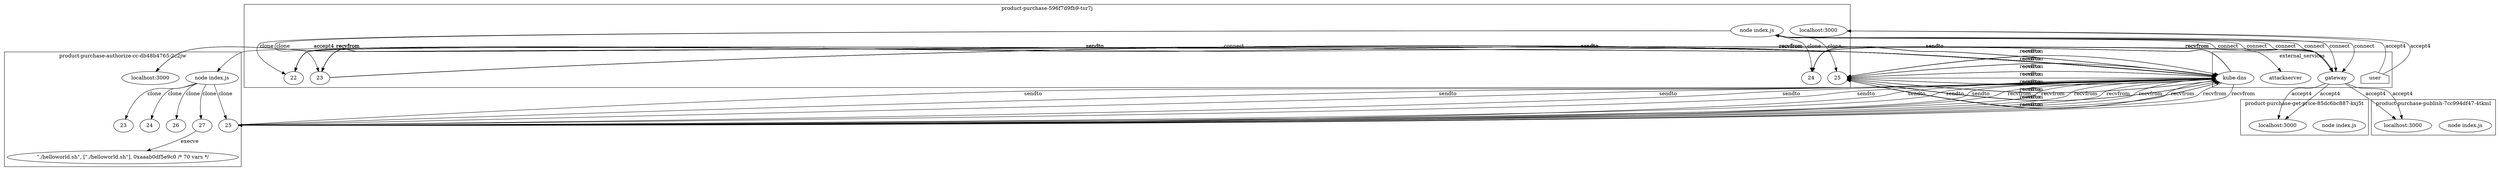 digraph G {
	subgraph "cluster_ product-purchase-get-price-85dc6bc887-kxj5t " {
		label=" product-purchase-get-price-85dc6bc887-kxj5t "
		14501 [label="node index.js"]
		"product-purchase-get-price_localhost_3000" [label="localhost:3000"]
		"product-purchase-get-price_localhost_3000" [label="localhost:3000"]
	}
	subgraph "cluster_ product-purchase-publish-7cc994df47-4tkml " {
		label=" product-purchase-publish-7cc994df47-4tkml "
		15455 [label="node index.js"]
		"product-purchase-publish_localhost_3000" [label="localhost:3000"]
		"product-purchase-publish_localhost_3000" [label="localhost:3000"]
	}
	subgraph "cluster_ product-purchase-authorize-cc-db48b4765-2c2jw " {
		label=" product-purchase-authorize-cc-db48b4765-2c2jw "
		16699 [label="node index.js"]
		"product-purchase-authorize-cc_localhost_3000" [label="localhost:3000"]
		"product-purchase-authorize-cc_localhost_3000" [label="localhost:3000"]
		16699 -> 20354 [label=clone]
		16699 -> 20348 [label=clone]
		16699 -> 20346 [label=clone]
		16699 -> 20360 [label=clone]
		16699 -> 20426 [label=clone]
		20354 [label=23]
		20348 [label=24]
		20346 [label=25]
		20360 [label=26]
		20426 [label=27]
		" product-purchase-authorize-cc-db48b4765-2c2jw _./helloworld.sh" [label="\"./helloworld.sh\", [\"./helloworld.sh\"], 0xaaab0df5e9c0 /* 70 vars */"]
		20426 -> " product-purchase-authorize-cc-db48b4765-2c2jw _./helloworld.sh" [label=execve]
	}
	subgraph "cluster_ product-purchase-596f7d9fb9-tsr7j " {
		label=" product-purchase-596f7d9fb9-tsr7j "
		18078 [label="node index.js"]
		"product-purchase_localhost_3000" [label="localhost:3000"]
		"product-purchase_localhost_3000" [label="localhost:3000"]
		18078 -> 20313 [label=clone]
		18078 -> 20310 [label=clone]
		18078 -> 20318 [label=clone]
		18078 -> 20327 [label=clone]
		20313 [label=22]
		20310 [label=23]
		20318 [label=24]
		20327 [label=25]
	}
	subgraph cluster_services {
		label=external_services
		user [shape=house]
		"10.107.89.58_8080" -> "product-purchase-get-price_localhost_3000" [label=accept4]
		"10.107.89.58_8080" -> "product-purchase-get-price_localhost_3000" [label=accept4]
		"10.107.89.58_8080" -> "product-purchase-publish_localhost_3000" [label=accept4]
		"10.107.89.58_8080" -> "product-purchase-publish_localhost_3000" [label=accept4]
		"10.107.89.58_8080" -> "product-purchase-authorize-cc_localhost_3000" [label=accept4]
		"10.107.89.58_8080" -> "product-purchase-authorize-cc_localhost_3000" [label=accept4]
		"10.97.91.157_8889" [label=attackserver]
		16699 -> "10.97.91.157_8889" [label=connect dir=both]
		"10.96.0.10_53" [label="kube-dns"]
		20346 -> "10.96.0.10_53" [label=sendto]
		"10.96.0.10_53" [label="kube-dns"]
		20346 -> "10.96.0.10_53" [label=sendto]
		"10.96.0.10_53" [label="kube-dns"]
		"10.96.0.10_53" -> 20346 [label=recvfrom]
		"10.96.0.10_53" [label="kube-dns"]
		"10.96.0.10_53" -> 20346 [label=recvfrom]
		"10.96.0.10_53" [label="kube-dns"]
		20346 -> "10.96.0.10_53" [label=sendto]
		"10.96.0.10_53" [label="kube-dns"]
		20346 -> "10.96.0.10_53" [label=sendto]
		"10.96.0.10_53" [label="kube-dns"]
		"10.96.0.10_53" -> 20346 [label=recvfrom]
		"10.96.0.10_53" [label="kube-dns"]
		"10.96.0.10_53" -> 20346 [label=recvfrom]
		"10.96.0.10_53" [label="kube-dns"]
		20346 -> "10.96.0.10_53" [label=sendto]
		"10.96.0.10_53" [label="kube-dns"]
		20346 -> "10.96.0.10_53" [label=sendto]
		"10.96.0.10_53" [label="kube-dns"]
		"10.96.0.10_53" -> 20346 [label=recvfrom]
		"10.96.0.10_53" [label="kube-dns"]
		"10.96.0.10_53" -> 20346 [label=recvfrom]
		"10.96.0.10_53" [label="kube-dns"]
		20346 -> "10.96.0.10_53" [label=sendto]
		"10.96.0.10_53" [label="kube-dns"]
		20346 -> "10.96.0.10_53" [label=sendto]
		"10.96.0.10_53" [label="kube-dns"]
		"10.96.0.10_53" -> 20346 [label=recvfrom]
		"10.96.0.10_53" [label="kube-dns"]
		"10.96.0.10_53" -> 20346 [label=recvfrom]
		user -> "product-purchase_localhost_3000" [label=accept4]
		user -> "product-purchase_localhost_3000" [label=accept4]
		"10.107.89.58_8080" [label=gateway]
		18078 -> "10.107.89.58_8080" [label=connect dir=both]
		"10.107.89.58_8080" [label=gateway]
		18078 -> "10.107.89.58_8080" [label=connect dir=both]
		"10.107.89.58_8080" [label=gateway]
		18078 -> "10.107.89.58_8080" [label=connect dir=both]
		"10.107.89.58_8080" [label=gateway]
		18078 -> "10.107.89.58_8080" [label=connect dir=both]
		"10.107.89.58_8080" [label=gateway]
		18078 -> "10.107.89.58_8080" [label=connect dir=both]
		"10.107.89.58_8080" [label=gateway]
		18078 -> "10.107.89.58_8080" [label=connect dir=both]
		"10.96.0.10_53" [label="kube-dns"]
		20313 -> "10.96.0.10_53" [label=sendto]
		"10.96.0.10_53" [label="kube-dns"]
		20313 -> "10.96.0.10_53" [label=sendto]
		"10.96.0.10_53" [label="kube-dns"]
		"10.96.0.10_53" -> 20313 [label=recvfrom]
		"10.96.0.10_53" [label="kube-dns"]
		"10.96.0.10_53" -> 20313 [label=recvfrom]
		"10.96.0.10_53" [label="kube-dns"]
		20313 -> "10.96.0.10_53" [label=sendto]
		"10.96.0.10_53" [label="kube-dns"]
		20313 -> "10.96.0.10_53" [label=sendto]
		"10.96.0.10_53" [label="kube-dns"]
		"10.96.0.10_53" -> 20313 [label=recvfrom]
		"10.96.0.10_53" [label="kube-dns"]
		"10.96.0.10_53" -> 20313 [label=recvfrom]
		"10.96.0.10_53" [label="kube-dns"]
		20313 -> "10.96.0.10_53" [label=sendto]
		"10.96.0.10_53" [label="kube-dns"]
		20313 -> "10.96.0.10_53" [label=sendto]
		"10.96.0.10_53" [label="kube-dns"]
		"10.96.0.10_53" -> 20313 [label=recvfrom]
		"10.96.0.10_53" [label="kube-dns"]
		"10.96.0.10_53" -> 20313 [label=recvfrom]
		"10.96.0.10_53" [label="kube-dns"]
		20313 -> "10.96.0.10_53" [label=sendto]
		"10.96.0.10_53" [label="kube-dns"]
		20313 -> "10.96.0.10_53" [label=sendto]
		"10.96.0.10_53" [label="kube-dns"]
		"10.96.0.10_53" -> 20313 [label=recvfrom]
		"10.96.0.10_53" [label="kube-dns"]
		"10.96.0.10_53" -> 20313 [label=recvfrom]
		"10.96.0.10_53" [label="kube-dns"]
		20313 -> "10.96.0.10_53" [label=sendto]
		"10.96.0.10_53" [label="kube-dns"]
		20313 -> "10.96.0.10_53" [label=sendto]
		"10.96.0.10_53" [label="kube-dns"]
		"10.96.0.10_53" -> 20313 [label=recvfrom]
		"10.96.0.10_53" [label="kube-dns"]
		"10.96.0.10_53" -> 20313 [label=recvfrom]
		"10.96.0.10_53" [label="kube-dns"]
		20313 -> "10.96.0.10_53" [label=sendto]
		"10.96.0.10_53" [label="kube-dns"]
		20313 -> "10.96.0.10_53" [label=sendto]
		"10.96.0.10_53" [label="kube-dns"]
		"10.96.0.10_53" -> 20313 [label=recvfrom]
		"10.96.0.10_53" [label="kube-dns"]
		"10.96.0.10_53" -> 20313 [label=recvfrom]
		"10.96.0.10_53" [label="kube-dns"]
		20313 -> "10.96.0.10_53" [label=sendto]
		"10.96.0.10_53" [label="kube-dns"]
		20313 -> "10.96.0.10_53" [label=sendto]
		"10.96.0.10_53" [label="kube-dns"]
		"10.96.0.10_53" -> 20313 [label=recvfrom]
		"10.96.0.10_53" [label="kube-dns"]
		"10.96.0.10_53" -> 20313 [label=recvfrom]
		"10.96.0.10_53" [label="kube-dns"]
		20313 -> "10.96.0.10_53" [label=sendto]
		"10.96.0.10_53" [label="kube-dns"]
		20313 -> "10.96.0.10_53" [label=sendto]
		"10.96.0.10_53" [label="kube-dns"]
		"10.96.0.10_53" -> 20313 [label=recvfrom]
		"10.96.0.10_53" [label="kube-dns"]
		"10.96.0.10_53" -> 20313 [label=recvfrom]
		"10.96.0.10_53" [label="kube-dns"]
		20310 -> "10.96.0.10_53" [label=sendto]
		"10.96.0.10_53" [label="kube-dns"]
		20310 -> "10.96.0.10_53" [label=sendto]
		"10.96.0.10_53" [label="kube-dns"]
		"10.96.0.10_53" -> 20310 [label=recvfrom]
		"10.96.0.10_53" [label="kube-dns"]
		"10.96.0.10_53" -> 20310 [label=recvfrom]
		"10.96.0.10_53" [label="kube-dns"]
		20310 -> "10.96.0.10_53" [label=sendto]
		"10.96.0.10_53" [label="kube-dns"]
		20310 -> "10.96.0.10_53" [label=sendto]
		"10.96.0.10_53" [label="kube-dns"]
		"10.96.0.10_53" -> 20310 [label=recvfrom]
		"10.96.0.10_53" [label="kube-dns"]
		"10.96.0.10_53" -> 20310 [label=recvfrom]
		"10.96.0.10_53" [label="kube-dns"]
		20310 -> "10.96.0.10_53" [label=sendto]
		"10.96.0.10_53" [label="kube-dns"]
		20310 -> "10.96.0.10_53" [label=sendto]
		"10.96.0.10_53" [label="kube-dns"]
		"10.96.0.10_53" -> 20310 [label=recvfrom]
		"10.96.0.10_53" [label="kube-dns"]
		"10.96.0.10_53" -> 20310 [label=recvfrom]
		"10.96.0.10_53" [label="kube-dns"]
		20310 -> "10.96.0.10_53" [label=sendto]
		"10.96.0.10_53" [label="kube-dns"]
		20310 -> "10.96.0.10_53" [label=sendto]
		"10.96.0.10_53" [label="kube-dns"]
		"10.96.0.10_53" -> 20310 [label=recvfrom]
		"10.96.0.10_53" [label="kube-dns"]
		"10.96.0.10_53" -> 20310 [label=recvfrom]
		"10.96.0.10_53" [label="kube-dns"]
		20310 -> "10.96.0.10_53" [label=sendto]
		"10.96.0.10_53" [label="kube-dns"]
		20310 -> "10.96.0.10_53" [label=sendto]
		"10.96.0.10_53" [label="kube-dns"]
		"10.96.0.10_53" -> 20310 [label=recvfrom]
		"10.96.0.10_53" [label="kube-dns"]
		"10.96.0.10_53" -> 20310 [label=recvfrom]
		"10.96.0.10_53" [label="kube-dns"]
		20310 -> "10.96.0.10_53" [label=sendto]
		"10.96.0.10_53" [label="kube-dns"]
		20310 -> "10.96.0.10_53" [label=sendto]
		"10.96.0.10_53" [label="kube-dns"]
		"10.96.0.10_53" -> 20310 [label=recvfrom]
		"10.96.0.10_53" [label="kube-dns"]
		"10.96.0.10_53" -> 20310 [label=recvfrom]
		"10.96.0.10_53" [label="kube-dns"]
		20310 -> "10.96.0.10_53" [label=sendto]
		"10.96.0.10_53" [label="kube-dns"]
		20310 -> "10.96.0.10_53" [label=sendto]
		"10.96.0.10_53" [label="kube-dns"]
		"10.96.0.10_53" -> 20310 [label=recvfrom]
		"10.96.0.10_53" [label="kube-dns"]
		"10.96.0.10_53" -> 20310 [label=recvfrom]
		"10.96.0.10_53" [label="kube-dns"]
		20310 -> "10.96.0.10_53" [label=sendto]
		"10.96.0.10_53" [label="kube-dns"]
		20310 -> "10.96.0.10_53" [label=sendto]
		"10.96.0.10_53" [label="kube-dns"]
		"10.96.0.10_53" -> 20310 [label=recvfrom]
		"10.96.0.10_53" [label="kube-dns"]
		"10.96.0.10_53" -> 20310 [label=recvfrom]
		"10.96.0.10_53" [label="kube-dns"]
		20318 -> "10.96.0.10_53" [label=sendto]
		"10.96.0.10_53" [label="kube-dns"]
		20318 -> "10.96.0.10_53" [label=sendto]
		"10.96.0.10_53" [label="kube-dns"]
		"10.96.0.10_53" -> 20318 [label=recvfrom]
		"10.96.0.10_53" [label="kube-dns"]
		"10.96.0.10_53" -> 20318 [label=recvfrom]
		"10.96.0.10_53" [label="kube-dns"]
		20318 -> "10.96.0.10_53" [label=sendto]
		"10.96.0.10_53" [label="kube-dns"]
		20318 -> "10.96.0.10_53" [label=sendto]
		"10.96.0.10_53" [label="kube-dns"]
		"10.96.0.10_53" -> 20318 [label=recvfrom]
		"10.96.0.10_53" [label="kube-dns"]
		"10.96.0.10_53" -> 20318 [label=recvfrom]
		"10.96.0.10_53" [label="kube-dns"]
		20318 -> "10.96.0.10_53" [label=sendto]
		"10.96.0.10_53" [label="kube-dns"]
		20318 -> "10.96.0.10_53" [label=sendto]
		"10.96.0.10_53" [label="kube-dns"]
		"10.96.0.10_53" -> 20318 [label=recvfrom]
		"10.96.0.10_53" [label="kube-dns"]
		"10.96.0.10_53" -> 20318 [label=recvfrom]
		"10.96.0.10_53" [label="kube-dns"]
		20318 -> "10.96.0.10_53" [label=sendto]
		"10.96.0.10_53" [label="kube-dns"]
		20318 -> "10.96.0.10_53" [label=sendto]
		"10.96.0.10_53" [label="kube-dns"]
		"10.96.0.10_53" -> 20318 [label=recvfrom]
		"10.96.0.10_53" [label="kube-dns"]
		"10.96.0.10_53" -> 20318 [label=recvfrom]
		"10.96.0.10_53" [label="kube-dns"]
		20327 -> "10.96.0.10_53" [label=sendto]
		"10.96.0.10_53" [label="kube-dns"]
		20327 -> "10.96.0.10_53" [label=sendto]
		"10.96.0.10_53" [label="kube-dns"]
		"10.96.0.10_53" -> 20327 [label=recvfrom]
		"10.96.0.10_53" [label="kube-dns"]
		"10.96.0.10_53" -> 20327 [label=recvfrom]
		"10.96.0.10_53" [label="kube-dns"]
		20327 -> "10.96.0.10_53" [label=sendto]
		"10.96.0.10_53" [label="kube-dns"]
		20327 -> "10.96.0.10_53" [label=sendto]
		"10.96.0.10_53" [label="kube-dns"]
		"10.96.0.10_53" -> 20327 [label=recvfrom]
		"10.96.0.10_53" [label="kube-dns"]
		"10.96.0.10_53" -> 20327 [label=recvfrom]
		"10.96.0.10_53" [label="kube-dns"]
		20327 -> "10.96.0.10_53" [label=sendto]
		"10.96.0.10_53" [label="kube-dns"]
		20327 -> "10.96.0.10_53" [label=sendto]
		"10.96.0.10_53" [label="kube-dns"]
		"10.96.0.10_53" -> 20327 [label=recvfrom]
		"10.96.0.10_53" [label="kube-dns"]
		"10.96.0.10_53" -> 20327 [label=recvfrom]
		"10.96.0.10_53" [label="kube-dns"]
		20327 -> "10.96.0.10_53" [label=sendto]
		"10.96.0.10_53" [label="kube-dns"]
		20327 -> "10.96.0.10_53" [label=sendto]
		"10.96.0.10_53" [label="kube-dns"]
		"10.96.0.10_53" -> 20327 [label=recvfrom]
		"10.96.0.10_53" [label="kube-dns"]
		"10.96.0.10_53" -> 20327 [label=recvfrom]
	}
}
